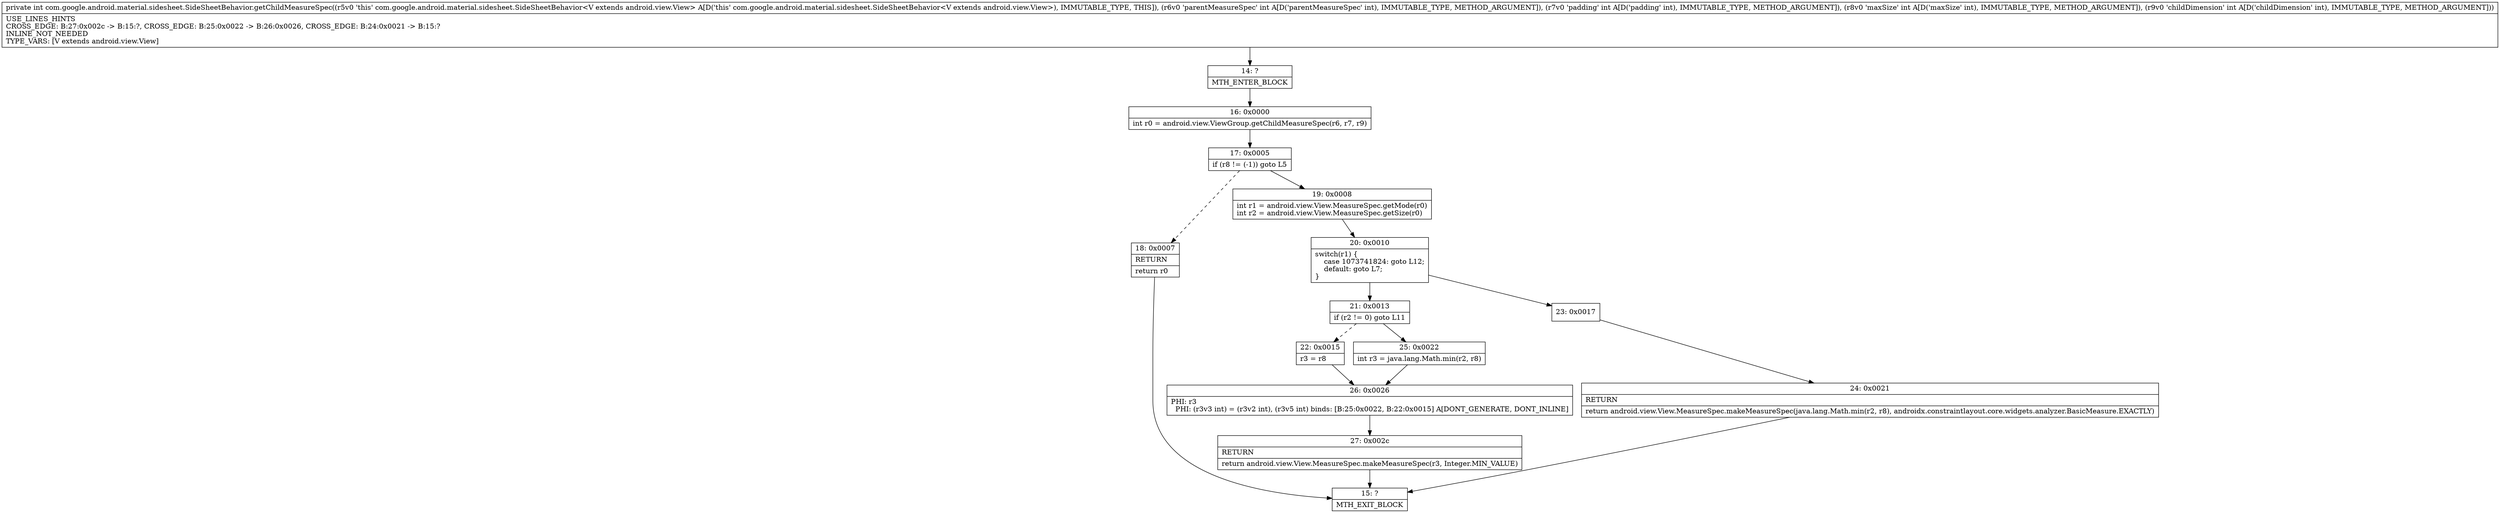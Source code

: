 digraph "CFG forcom.google.android.material.sidesheet.SideSheetBehavior.getChildMeasureSpec(IIII)I" {
Node_14 [shape=record,label="{14\:\ ?|MTH_ENTER_BLOCK\l}"];
Node_16 [shape=record,label="{16\:\ 0x0000|int r0 = android.view.ViewGroup.getChildMeasureSpec(r6, r7, r9)\l}"];
Node_17 [shape=record,label="{17\:\ 0x0005|if (r8 != (\-1)) goto L5\l}"];
Node_18 [shape=record,label="{18\:\ 0x0007|RETURN\l|return r0\l}"];
Node_15 [shape=record,label="{15\:\ ?|MTH_EXIT_BLOCK\l}"];
Node_19 [shape=record,label="{19\:\ 0x0008|int r1 = android.view.View.MeasureSpec.getMode(r0)\lint r2 = android.view.View.MeasureSpec.getSize(r0)\l}"];
Node_20 [shape=record,label="{20\:\ 0x0010|switch(r1) \{\l    case 1073741824: goto L12;\l    default: goto L7;\l\}\l}"];
Node_21 [shape=record,label="{21\:\ 0x0013|if (r2 != 0) goto L11\l}"];
Node_22 [shape=record,label="{22\:\ 0x0015|r3 = r8\l}"];
Node_26 [shape=record,label="{26\:\ 0x0026|PHI: r3 \l  PHI: (r3v3 int) = (r3v2 int), (r3v5 int) binds: [B:25:0x0022, B:22:0x0015] A[DONT_GENERATE, DONT_INLINE]\l}"];
Node_27 [shape=record,label="{27\:\ 0x002c|RETURN\l|return android.view.View.MeasureSpec.makeMeasureSpec(r3, Integer.MIN_VALUE)\l}"];
Node_25 [shape=record,label="{25\:\ 0x0022|int r3 = java.lang.Math.min(r2, r8)\l}"];
Node_23 [shape=record,label="{23\:\ 0x0017}"];
Node_24 [shape=record,label="{24\:\ 0x0021|RETURN\l|return android.view.View.MeasureSpec.makeMeasureSpec(java.lang.Math.min(r2, r8), androidx.constraintlayout.core.widgets.analyzer.BasicMeasure.EXACTLY)\l}"];
MethodNode[shape=record,label="{private int com.google.android.material.sidesheet.SideSheetBehavior.getChildMeasureSpec((r5v0 'this' com.google.android.material.sidesheet.SideSheetBehavior\<V extends android.view.View\> A[D('this' com.google.android.material.sidesheet.SideSheetBehavior\<V extends android.view.View\>), IMMUTABLE_TYPE, THIS]), (r6v0 'parentMeasureSpec' int A[D('parentMeasureSpec' int), IMMUTABLE_TYPE, METHOD_ARGUMENT]), (r7v0 'padding' int A[D('padding' int), IMMUTABLE_TYPE, METHOD_ARGUMENT]), (r8v0 'maxSize' int A[D('maxSize' int), IMMUTABLE_TYPE, METHOD_ARGUMENT]), (r9v0 'childDimension' int A[D('childDimension' int), IMMUTABLE_TYPE, METHOD_ARGUMENT]))  | USE_LINES_HINTS\lCROSS_EDGE: B:27:0x002c \-\> B:15:?, CROSS_EDGE: B:25:0x0022 \-\> B:26:0x0026, CROSS_EDGE: B:24:0x0021 \-\> B:15:?\lINLINE_NOT_NEEDED\lTYPE_VARS: [V extends android.view.View]\l}"];
MethodNode -> Node_14;Node_14 -> Node_16;
Node_16 -> Node_17;
Node_17 -> Node_18[style=dashed];
Node_17 -> Node_19;
Node_18 -> Node_15;
Node_19 -> Node_20;
Node_20 -> Node_21;
Node_20 -> Node_23;
Node_21 -> Node_22[style=dashed];
Node_21 -> Node_25;
Node_22 -> Node_26;
Node_26 -> Node_27;
Node_27 -> Node_15;
Node_25 -> Node_26;
Node_23 -> Node_24;
Node_24 -> Node_15;
}


